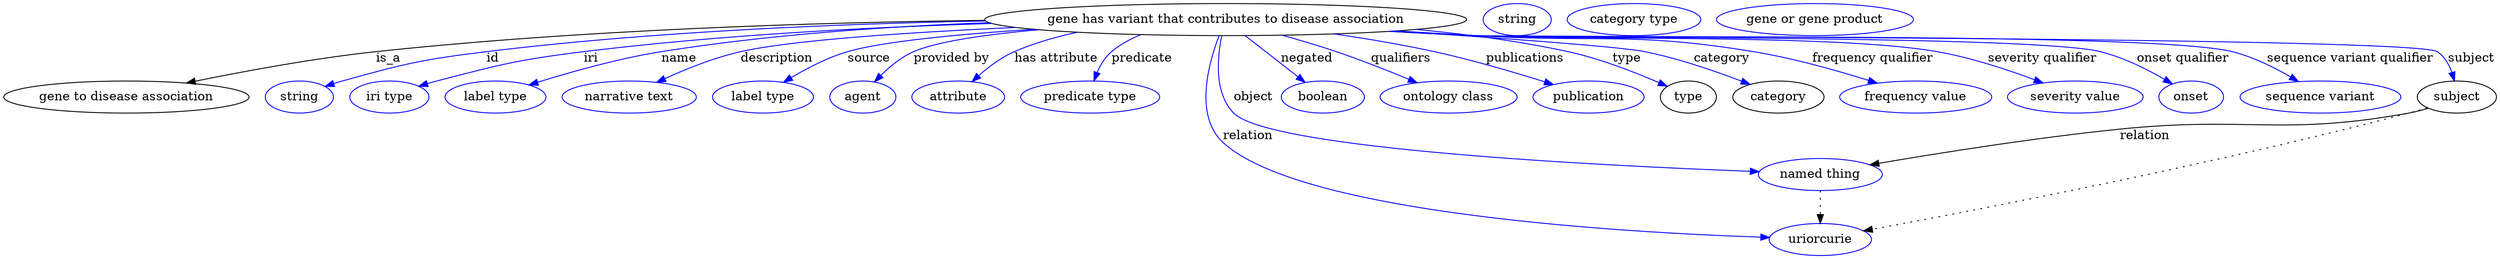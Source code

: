 digraph {
	graph [bb="0,0,2294.7,283"];
	node [label="\N"];
	"gene has variant that contributes to disease association"	[height=0.5,
		label="gene has variant that contributes to disease association",
		pos="1120.9,265",
		width=5.6689];
	"gene to disease association"	[height=0.5,
		pos="105.94,178",
		width=2.9428];
	"gene has variant that contributes to disease association" -> "gene to disease association"	[label=is_a,
		lp="343.94,221.5",
		pos="e,159.6,193.56 927.43,259.23 731.92,253.72 443.43,243.51 332.94,229 277.14,221.67 214.78,207.49 169.55,196.1"];
	id	[color=blue,
		height=0.5,
		label=string,
		pos="259.94,178",
		width=0.84854];
	"gene has variant that contributes to disease association" -> id	[color=blue,
		label=id,
		lp="442.44,221.5",
		pos="e,283.38,189.73 917.59,263.43 781.03,260.64 597.43,252.23 436.94,229 374.96,220.03 359.41,215.65 299.94,196 297.56,195.21 295.12,\
194.34 292.68,193.43",
		style=solid];
	iri	[color=blue,
		height=0.5,
		label="iri type",
		pos="344.94,178",
		width=1.011];
	"gene has variant that contributes to disease association" -> iri	[color=blue,
		label=iri,
		lp="534.44,221.5",
		pos="e,372.49,189.78 921.69,261.04 806.18,257.14 658.26,248.38 527.94,229 465.99,219.79 450.86,214.22 390.94,196 388.02,195.11 385.02,\
194.14 382.01,193.12",
		style=solid];
	name	[color=blue,
		height=0.5,
		label="label type",
		pos="444.94,178",
		width=1.2638];
	"gene has variant that contributes to disease association" -> name	[color=blue,
		label=name,
		lp="617.44,221.5",
		pos="e,475.94,191.33 920.19,261.71 823.32,257.75 705.85,248.75 601.94,229 561.49,221.31 516.9,206.47 485.61,194.94",
		style=solid];
	description	[color=blue,
		height=0.5,
		label="narrative text",
		pos="565.94,178",
		width=1.6068];
	"gene has variant that contributes to disease association" -> description	[color=blue,
		label=description,
		lp="707.44,221.5",
		pos="e,592.36,194.04 942.99,256.18 841.99,250.51 726.19,241.62 676.94,229 650.55,222.23 622.58,209.6 601.33,198.73",
		style=solid];
	source	[color=blue,
		height=0.5,
		label="label type",
		pos="686.94,178",
		width=1.2638];
	"gene has variant that contributes to disease association" -> source	[color=blue,
		label=source,
		lp="791.94,221.5",
		pos="e,707.57,194.21 958.18,254.1 885.3,248.33 808.17,240 773.94,229 753.37,222.39 732.31,210.44 716.06,199.89",
		style=solid];
	"provided by"	[color=blue,
		height=0.5,
		label=agent,
		pos="779.94,178",
		width=0.83048];
	"gene has variant that contributes to disease association" -> "provided by"	[color=blue,
		label="provided by",
		lp="868.94,221.5",
		pos="e,792.47,194.41 966.47,253.23 912.75,247.74 859.95,239.88 835.94,229 822.13,222.74 809.31,211.84 799.42,201.82",
		style=solid];
	"has attribute"	[color=blue,
		height=0.5,
		label=attribute,
		pos="867.94,178",
		width=1.1193];
	"gene has variant that contributes to disease association" -> "has attribute"	[color=blue,
		label="has attribute",
		lp="962.44,221.5",
		pos="e,882.96,195.06 995.96,250.7 973.03,245.63 949.77,238.64 928.94,229 914.74,222.43 901.06,211.76 890.27,201.96",
		style=solid];
	predicate	[color=blue,
		height=0.5,
		label="predicate type",
		pos="986.94,178",
		width=1.679];
	"gene has variant that contributes to disease association" -> predicate	[color=blue,
		label=predicate,
		lp="1035.9,221.5",
		pos="e,991.3,196 1043.6,248.33 1031.8,243.51 1020.4,237.22 1010.9,229 1003.8,222.82 998.66,214.08 994.97,205.62",
		style=solid];
	object	[color=blue,
		height=0.5,
		label="named thing",
		pos="1666.9,91",
		width=1.5346];
	"gene has variant that contributes to disease association" -> object	[color=blue,
		label=object,
		lp="1146.9,178",
		pos="e,1612.6,95.058 1116.6,246.62 1111.9,223.53 1107.8,183 1129.9,160 1162.2,126.41 1466.8,104.05 1602.4,95.683",
		style=solid];
	relation	[color=blue,
		height=0.5,
		label=uriorcurie,
		pos="1666.9,18",
		width=1.2638];
	"gene has variant that contributes to disease association" -> relation	[color=blue,
		label=relation,
		lp="1153.9,134.5",
		pos="e,1623.5,23.492 1113.8,246.85 1111.8,241.26 1109.9,234.96 1108.9,229 1101.3,183.06 1094.3,152.96 1132.9,127 1211.6,74.176 1494.4,\
37.871 1613.5,24.594",
		style=solid];
	negated	[color=blue,
		height=0.5,
		label=boolean,
		pos="1210.9,178",
		width=1.0652];
	"gene has variant that contributes to disease association" -> negated	[color=blue,
		label=negated,
		lp="1193.4,221.5",
		pos="e,1194.6,194.46 1139.2,246.8 1153,233.75 1172.1,215.68 1187.1,201.49",
		style=solid];
	qualifiers	[color=blue,
		height=0.5,
		label="ontology class",
		pos="1328.9,178",
		width=1.7151];
	"gene has variant that contributes to disease association" -> qualifiers	[color=blue,
		label=qualifiers,
		lp="1278.4,221.5",
		pos="e,1298.4,193.7 1169.8,247.44 1185.6,241.86 1203.1,235.41 1218.9,229 1242.5,219.44 1268.5,207.7 1289.3,198",
		style=solid];
	publications	[color=blue,
		height=0.5,
		label=publication,
		pos="1458.9,178",
		width=1.3902];
	"gene has variant that contributes to disease association" -> publications	[color=blue,
		label=publications,
		lp="1392.4,221.5",
		pos="e,1425.4,191.54 1214.7,249.01 1244.7,243.53 1277.9,236.75 1307.9,229 1344.8,219.49 1385.8,205.72 1415.7,195.03",
		style=solid];
	type	[height=0.5,
		pos="1553.9,178",
		width=0.75];
	"gene has variant that contributes to disease association" -> type	[color=blue,
		label=type,
		lp="1487.9,221.5",
		pos="e,1533.1,189.64 1279.4,253.6 1328.2,248.39 1381.6,240.6 1429.9,229 1463.2,221.01 1499.3,205.64 1523.9,194.04",
		style=solid];
	category	[height=0.5,
		pos="1639.9,178",
		width=1.1374];
	"gene has variant that contributes to disease association" -> category	[color=blue,
		label=category,
		lp="1577.4,221.5",
		pos="e,1612.5,191.53 1267.4,252.46 1365.5,244.41 1480.8,234.21 1503.9,229 1538.5,221.22 1576.1,206.88 1603.1,195.55",
		style=solid];
	"frequency qualifier"	[color=blue,
		height=0.5,
		label="frequency value",
		pos="1766.9,178",
		width=1.8776];
	"gene has variant that contributes to disease association" -> "frequency qualifier"	[color=blue,
		label="frequency qualifier",
		lp="1715.4,221.5",
		pos="e,1729.9,193.14 1265,252.24 1288.1,250.43 1311.6,248.63 1333.9,247 1454.3,238.2 1486.2,250.95 1604.9,229 1644.7,221.65 1688.4,207.8 \
1720.4,196.54",
		style=solid];
	"severity qualifier"	[color=blue,
		height=0.5,
		label="severity value",
		pos="1911.9,178",
		width=1.661];
	"gene has variant that contributes to disease association" -> "severity qualifier"	[color=blue,
		label="severity qualifier",
		lp="1868.9,221.5",
		pos="e,1880.2,193.34 1262.1,251.97 1286.1,250.14 1310.7,248.41 1333.9,247 1431,241.13 1675.5,247.45 1770.9,229 1805.6,222.3 1843.2,208.61 \
1870.9,197.25",
		style=solid];
	"onset qualifier"	[color=blue,
		height=0.5,
		label=onset,
		pos="2018.9,178",
		width=0.81243];
	"gene has variant that contributes to disease association" -> "onset qualifier"	[color=blue,
		label="onset qualifier",
		lp="1998.9,221.5",
		pos="e,1999.6,191.84 1260.7,251.87 1285.1,250.03 1310.2,248.31 1333.9,247 1398.9,243.41 1855.9,244.91 1918.9,229 1944.8,222.48 1971.7,\
208.58 1991,197.08",
		style=solid];
	"sequence variant qualifier"	[color=blue,
		height=0.5,
		label="sequence variant",
		pos="2135.9,178",
		width=1.9318];
	"gene has variant that contributes to disease association" -> "sequence variant qualifier"	[color=blue,
		label="sequence variant qualifier",
		lp="2148.9,221.5",
		pos="e,2112.9,195.2 1260.1,251.8 1284.7,249.96 1310,248.26 1333.9,247 1412.5,242.87 1965.8,249.01 2041.9,229 2064,223.2 2086.7,211.36 \
2104.2,200.66",
		style=solid];
	subject	[height=0.5,
		pos="2258.9,178",
		width=0.99297];
	"gene has variant that contributes to disease association" -> subject	[color=blue,
		label=subject,
		lp="2258.4,221.5",
		pos="e,2251.9,195.71 1259.5,251.74 1284.3,249.89 1309.9,248.2 1333.9,247 1383.3,244.53 2179.2,251.97 2222.9,229 2233.1,223.65 2241.1,\
213.96 2246.9,204.53",
		style=solid];
	object -> relation	[pos="e,1666.9,36.029 1666.9,72.813 1666.9,64.789 1666.9,55.047 1666.9,46.069",
		style=dotted];
	association_type	[color=blue,
		height=0.5,
		label=string,
		pos="1373.9,265",
		width=0.84854];
	association_category	[color=blue,
		height=0.5,
		label="category type",
		pos="1480.9,265",
		width=1.6249];
	subject -> object	[label=relation,
		lp="1968.9,134.5",
		pos="e,1712,101.57 2232.8,165.43 2227,163.28 2220.9,161.31 2214.9,160 2098.8,134.28 2066,156.44 1947.9,142 1869,132.34 1778.6,115.14 \
1722.1,103.65"];
	subject -> relation	[pos="e,1705.9,27.38 2232.1,166.07 2226.5,163.93 2220.6,161.8 2214.9,160 2033.5,101.83 1812.5,50.877 1716,29.588",
		style=dotted];
	"gene has variant that contributes to disease association_subject"	[color=blue,
		height=0.5,
		label="gene or gene product",
		pos="1642.9,265",
		width=2.3651];
}
